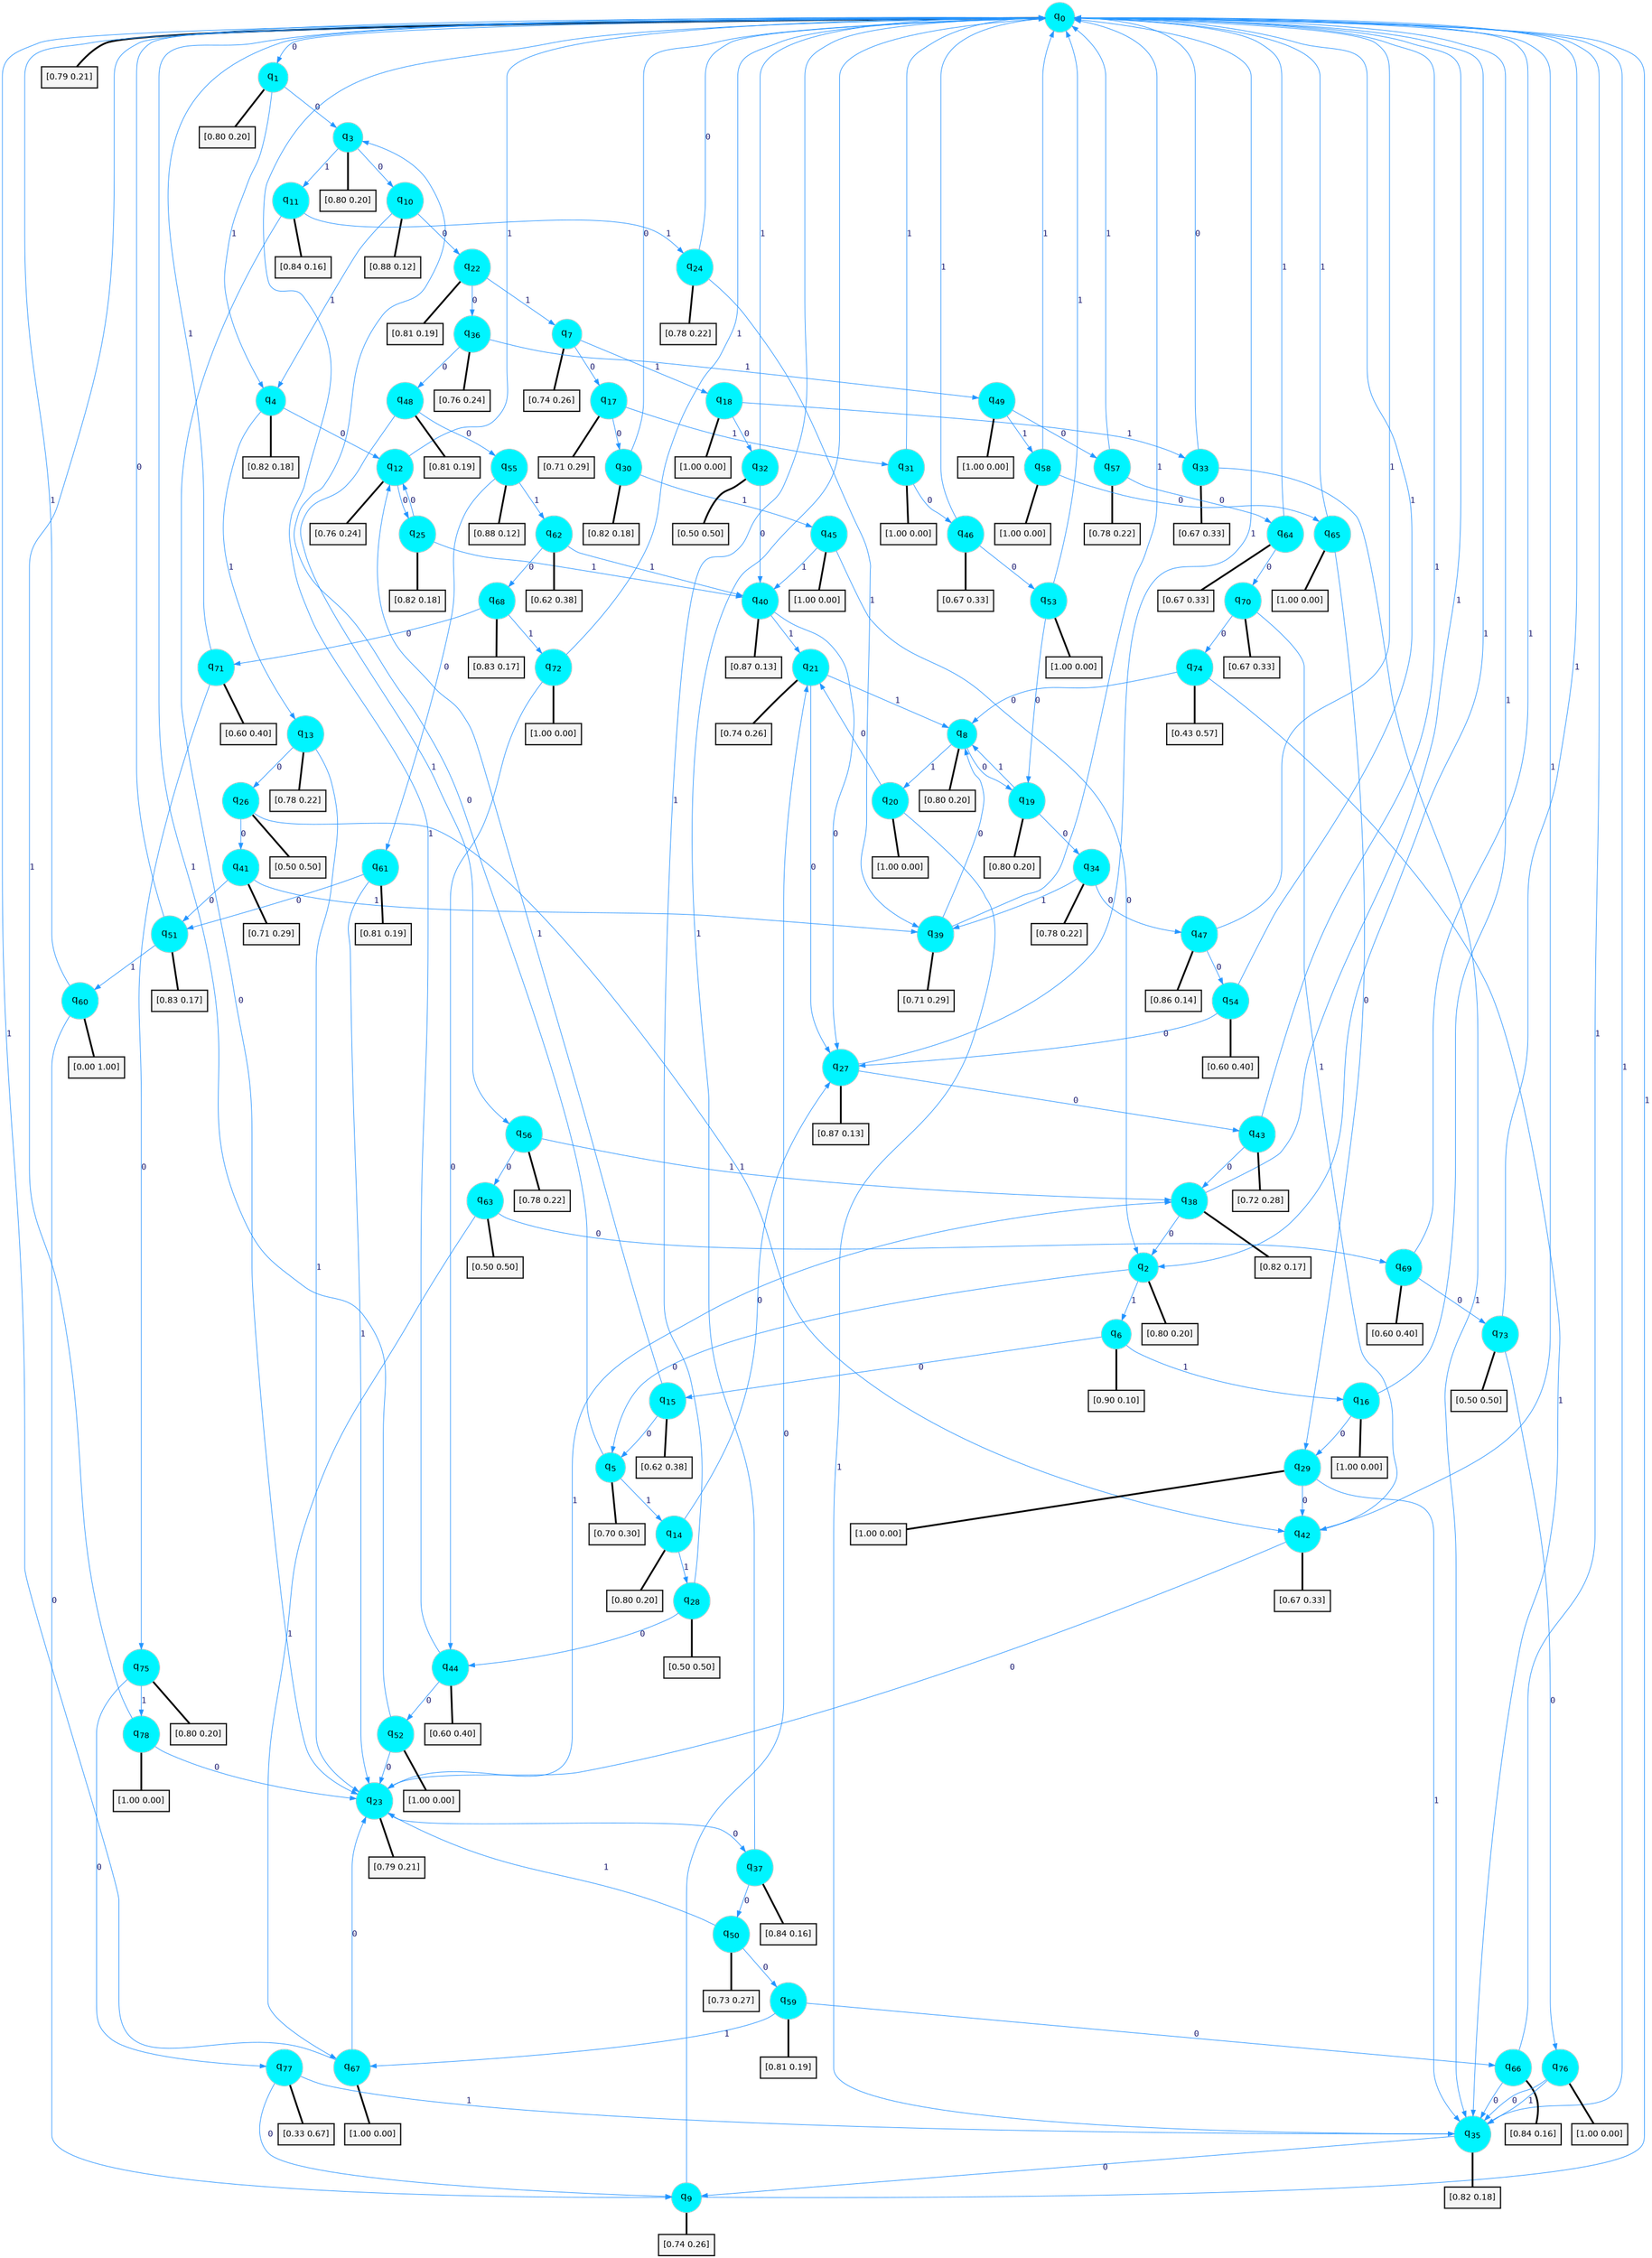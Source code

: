 digraph G {
graph [
bgcolor=transparent, dpi=300, rankdir=TD, size="40,25"];
node [
color=gray, fillcolor=turquoise1, fontcolor=black, fontname=Helvetica, fontsize=16, fontweight=bold, shape=circle, style=filled];
edge [
arrowsize=1, color=dodgerblue1, fontcolor=midnightblue, fontname=courier, fontweight=bold, penwidth=1, style=solid, weight=20];
0[label=<q<SUB>0</SUB>>];
1[label=<q<SUB>1</SUB>>];
2[label=<q<SUB>2</SUB>>];
3[label=<q<SUB>3</SUB>>];
4[label=<q<SUB>4</SUB>>];
5[label=<q<SUB>5</SUB>>];
6[label=<q<SUB>6</SUB>>];
7[label=<q<SUB>7</SUB>>];
8[label=<q<SUB>8</SUB>>];
9[label=<q<SUB>9</SUB>>];
10[label=<q<SUB>10</SUB>>];
11[label=<q<SUB>11</SUB>>];
12[label=<q<SUB>12</SUB>>];
13[label=<q<SUB>13</SUB>>];
14[label=<q<SUB>14</SUB>>];
15[label=<q<SUB>15</SUB>>];
16[label=<q<SUB>16</SUB>>];
17[label=<q<SUB>17</SUB>>];
18[label=<q<SUB>18</SUB>>];
19[label=<q<SUB>19</SUB>>];
20[label=<q<SUB>20</SUB>>];
21[label=<q<SUB>21</SUB>>];
22[label=<q<SUB>22</SUB>>];
23[label=<q<SUB>23</SUB>>];
24[label=<q<SUB>24</SUB>>];
25[label=<q<SUB>25</SUB>>];
26[label=<q<SUB>26</SUB>>];
27[label=<q<SUB>27</SUB>>];
28[label=<q<SUB>28</SUB>>];
29[label=<q<SUB>29</SUB>>];
30[label=<q<SUB>30</SUB>>];
31[label=<q<SUB>31</SUB>>];
32[label=<q<SUB>32</SUB>>];
33[label=<q<SUB>33</SUB>>];
34[label=<q<SUB>34</SUB>>];
35[label=<q<SUB>35</SUB>>];
36[label=<q<SUB>36</SUB>>];
37[label=<q<SUB>37</SUB>>];
38[label=<q<SUB>38</SUB>>];
39[label=<q<SUB>39</SUB>>];
40[label=<q<SUB>40</SUB>>];
41[label=<q<SUB>41</SUB>>];
42[label=<q<SUB>42</SUB>>];
43[label=<q<SUB>43</SUB>>];
44[label=<q<SUB>44</SUB>>];
45[label=<q<SUB>45</SUB>>];
46[label=<q<SUB>46</SUB>>];
47[label=<q<SUB>47</SUB>>];
48[label=<q<SUB>48</SUB>>];
49[label=<q<SUB>49</SUB>>];
50[label=<q<SUB>50</SUB>>];
51[label=<q<SUB>51</SUB>>];
52[label=<q<SUB>52</SUB>>];
53[label=<q<SUB>53</SUB>>];
54[label=<q<SUB>54</SUB>>];
55[label=<q<SUB>55</SUB>>];
56[label=<q<SUB>56</SUB>>];
57[label=<q<SUB>57</SUB>>];
58[label=<q<SUB>58</SUB>>];
59[label=<q<SUB>59</SUB>>];
60[label=<q<SUB>60</SUB>>];
61[label=<q<SUB>61</SUB>>];
62[label=<q<SUB>62</SUB>>];
63[label=<q<SUB>63</SUB>>];
64[label=<q<SUB>64</SUB>>];
65[label=<q<SUB>65</SUB>>];
66[label=<q<SUB>66</SUB>>];
67[label=<q<SUB>67</SUB>>];
68[label=<q<SUB>68</SUB>>];
69[label=<q<SUB>69</SUB>>];
70[label=<q<SUB>70</SUB>>];
71[label=<q<SUB>71</SUB>>];
72[label=<q<SUB>72</SUB>>];
73[label=<q<SUB>73</SUB>>];
74[label=<q<SUB>74</SUB>>];
75[label=<q<SUB>75</SUB>>];
76[label=<q<SUB>76</SUB>>];
77[label=<q<SUB>77</SUB>>];
78[label=<q<SUB>78</SUB>>];
79[label="[0.79 0.21]", shape=box,fontcolor=black, fontname=Helvetica, fontsize=14, penwidth=2, fillcolor=whitesmoke,color=black];
80[label="[0.80 0.20]", shape=box,fontcolor=black, fontname=Helvetica, fontsize=14, penwidth=2, fillcolor=whitesmoke,color=black];
81[label="[0.80 0.20]", shape=box,fontcolor=black, fontname=Helvetica, fontsize=14, penwidth=2, fillcolor=whitesmoke,color=black];
82[label="[0.80 0.20]", shape=box,fontcolor=black, fontname=Helvetica, fontsize=14, penwidth=2, fillcolor=whitesmoke,color=black];
83[label="[0.82 0.18]", shape=box,fontcolor=black, fontname=Helvetica, fontsize=14, penwidth=2, fillcolor=whitesmoke,color=black];
84[label="[0.70 0.30]", shape=box,fontcolor=black, fontname=Helvetica, fontsize=14, penwidth=2, fillcolor=whitesmoke,color=black];
85[label="[0.90 0.10]", shape=box,fontcolor=black, fontname=Helvetica, fontsize=14, penwidth=2, fillcolor=whitesmoke,color=black];
86[label="[0.74 0.26]", shape=box,fontcolor=black, fontname=Helvetica, fontsize=14, penwidth=2, fillcolor=whitesmoke,color=black];
87[label="[0.80 0.20]", shape=box,fontcolor=black, fontname=Helvetica, fontsize=14, penwidth=2, fillcolor=whitesmoke,color=black];
88[label="[0.74 0.26]", shape=box,fontcolor=black, fontname=Helvetica, fontsize=14, penwidth=2, fillcolor=whitesmoke,color=black];
89[label="[0.88 0.12]", shape=box,fontcolor=black, fontname=Helvetica, fontsize=14, penwidth=2, fillcolor=whitesmoke,color=black];
90[label="[0.84 0.16]", shape=box,fontcolor=black, fontname=Helvetica, fontsize=14, penwidth=2, fillcolor=whitesmoke,color=black];
91[label="[0.76 0.24]", shape=box,fontcolor=black, fontname=Helvetica, fontsize=14, penwidth=2, fillcolor=whitesmoke,color=black];
92[label="[0.78 0.22]", shape=box,fontcolor=black, fontname=Helvetica, fontsize=14, penwidth=2, fillcolor=whitesmoke,color=black];
93[label="[0.80 0.20]", shape=box,fontcolor=black, fontname=Helvetica, fontsize=14, penwidth=2, fillcolor=whitesmoke,color=black];
94[label="[0.62 0.38]", shape=box,fontcolor=black, fontname=Helvetica, fontsize=14, penwidth=2, fillcolor=whitesmoke,color=black];
95[label="[1.00 0.00]", shape=box,fontcolor=black, fontname=Helvetica, fontsize=14, penwidth=2, fillcolor=whitesmoke,color=black];
96[label="[0.71 0.29]", shape=box,fontcolor=black, fontname=Helvetica, fontsize=14, penwidth=2, fillcolor=whitesmoke,color=black];
97[label="[1.00 0.00]", shape=box,fontcolor=black, fontname=Helvetica, fontsize=14, penwidth=2, fillcolor=whitesmoke,color=black];
98[label="[0.80 0.20]", shape=box,fontcolor=black, fontname=Helvetica, fontsize=14, penwidth=2, fillcolor=whitesmoke,color=black];
99[label="[1.00 0.00]", shape=box,fontcolor=black, fontname=Helvetica, fontsize=14, penwidth=2, fillcolor=whitesmoke,color=black];
100[label="[0.74 0.26]", shape=box,fontcolor=black, fontname=Helvetica, fontsize=14, penwidth=2, fillcolor=whitesmoke,color=black];
101[label="[0.81 0.19]", shape=box,fontcolor=black, fontname=Helvetica, fontsize=14, penwidth=2, fillcolor=whitesmoke,color=black];
102[label="[0.79 0.21]", shape=box,fontcolor=black, fontname=Helvetica, fontsize=14, penwidth=2, fillcolor=whitesmoke,color=black];
103[label="[0.78 0.22]", shape=box,fontcolor=black, fontname=Helvetica, fontsize=14, penwidth=2, fillcolor=whitesmoke,color=black];
104[label="[0.82 0.18]", shape=box,fontcolor=black, fontname=Helvetica, fontsize=14, penwidth=2, fillcolor=whitesmoke,color=black];
105[label="[0.50 0.50]", shape=box,fontcolor=black, fontname=Helvetica, fontsize=14, penwidth=2, fillcolor=whitesmoke,color=black];
106[label="[0.87 0.13]", shape=box,fontcolor=black, fontname=Helvetica, fontsize=14, penwidth=2, fillcolor=whitesmoke,color=black];
107[label="[0.50 0.50]", shape=box,fontcolor=black, fontname=Helvetica, fontsize=14, penwidth=2, fillcolor=whitesmoke,color=black];
108[label="[1.00 0.00]", shape=box,fontcolor=black, fontname=Helvetica, fontsize=14, penwidth=2, fillcolor=whitesmoke,color=black];
109[label="[0.82 0.18]", shape=box,fontcolor=black, fontname=Helvetica, fontsize=14, penwidth=2, fillcolor=whitesmoke,color=black];
110[label="[1.00 0.00]", shape=box,fontcolor=black, fontname=Helvetica, fontsize=14, penwidth=2, fillcolor=whitesmoke,color=black];
111[label="[0.50 0.50]", shape=box,fontcolor=black, fontname=Helvetica, fontsize=14, penwidth=2, fillcolor=whitesmoke,color=black];
112[label="[0.67 0.33]", shape=box,fontcolor=black, fontname=Helvetica, fontsize=14, penwidth=2, fillcolor=whitesmoke,color=black];
113[label="[0.78 0.22]", shape=box,fontcolor=black, fontname=Helvetica, fontsize=14, penwidth=2, fillcolor=whitesmoke,color=black];
114[label="[0.82 0.18]", shape=box,fontcolor=black, fontname=Helvetica, fontsize=14, penwidth=2, fillcolor=whitesmoke,color=black];
115[label="[0.76 0.24]", shape=box,fontcolor=black, fontname=Helvetica, fontsize=14, penwidth=2, fillcolor=whitesmoke,color=black];
116[label="[0.84 0.16]", shape=box,fontcolor=black, fontname=Helvetica, fontsize=14, penwidth=2, fillcolor=whitesmoke,color=black];
117[label="[0.82 0.17]", shape=box,fontcolor=black, fontname=Helvetica, fontsize=14, penwidth=2, fillcolor=whitesmoke,color=black];
118[label="[0.71 0.29]", shape=box,fontcolor=black, fontname=Helvetica, fontsize=14, penwidth=2, fillcolor=whitesmoke,color=black];
119[label="[0.87 0.13]", shape=box,fontcolor=black, fontname=Helvetica, fontsize=14, penwidth=2, fillcolor=whitesmoke,color=black];
120[label="[0.71 0.29]", shape=box,fontcolor=black, fontname=Helvetica, fontsize=14, penwidth=2, fillcolor=whitesmoke,color=black];
121[label="[0.67 0.33]", shape=box,fontcolor=black, fontname=Helvetica, fontsize=14, penwidth=2, fillcolor=whitesmoke,color=black];
122[label="[0.72 0.28]", shape=box,fontcolor=black, fontname=Helvetica, fontsize=14, penwidth=2, fillcolor=whitesmoke,color=black];
123[label="[0.60 0.40]", shape=box,fontcolor=black, fontname=Helvetica, fontsize=14, penwidth=2, fillcolor=whitesmoke,color=black];
124[label="[1.00 0.00]", shape=box,fontcolor=black, fontname=Helvetica, fontsize=14, penwidth=2, fillcolor=whitesmoke,color=black];
125[label="[0.67 0.33]", shape=box,fontcolor=black, fontname=Helvetica, fontsize=14, penwidth=2, fillcolor=whitesmoke,color=black];
126[label="[0.86 0.14]", shape=box,fontcolor=black, fontname=Helvetica, fontsize=14, penwidth=2, fillcolor=whitesmoke,color=black];
127[label="[0.81 0.19]", shape=box,fontcolor=black, fontname=Helvetica, fontsize=14, penwidth=2, fillcolor=whitesmoke,color=black];
128[label="[1.00 0.00]", shape=box,fontcolor=black, fontname=Helvetica, fontsize=14, penwidth=2, fillcolor=whitesmoke,color=black];
129[label="[0.73 0.27]", shape=box,fontcolor=black, fontname=Helvetica, fontsize=14, penwidth=2, fillcolor=whitesmoke,color=black];
130[label="[0.83 0.17]", shape=box,fontcolor=black, fontname=Helvetica, fontsize=14, penwidth=2, fillcolor=whitesmoke,color=black];
131[label="[1.00 0.00]", shape=box,fontcolor=black, fontname=Helvetica, fontsize=14, penwidth=2, fillcolor=whitesmoke,color=black];
132[label="[1.00 0.00]", shape=box,fontcolor=black, fontname=Helvetica, fontsize=14, penwidth=2, fillcolor=whitesmoke,color=black];
133[label="[0.60 0.40]", shape=box,fontcolor=black, fontname=Helvetica, fontsize=14, penwidth=2, fillcolor=whitesmoke,color=black];
134[label="[0.88 0.12]", shape=box,fontcolor=black, fontname=Helvetica, fontsize=14, penwidth=2, fillcolor=whitesmoke,color=black];
135[label="[0.78 0.22]", shape=box,fontcolor=black, fontname=Helvetica, fontsize=14, penwidth=2, fillcolor=whitesmoke,color=black];
136[label="[0.78 0.22]", shape=box,fontcolor=black, fontname=Helvetica, fontsize=14, penwidth=2, fillcolor=whitesmoke,color=black];
137[label="[1.00 0.00]", shape=box,fontcolor=black, fontname=Helvetica, fontsize=14, penwidth=2, fillcolor=whitesmoke,color=black];
138[label="[0.81 0.19]", shape=box,fontcolor=black, fontname=Helvetica, fontsize=14, penwidth=2, fillcolor=whitesmoke,color=black];
139[label="[0.00 1.00]", shape=box,fontcolor=black, fontname=Helvetica, fontsize=14, penwidth=2, fillcolor=whitesmoke,color=black];
140[label="[0.81 0.19]", shape=box,fontcolor=black, fontname=Helvetica, fontsize=14, penwidth=2, fillcolor=whitesmoke,color=black];
141[label="[0.62 0.38]", shape=box,fontcolor=black, fontname=Helvetica, fontsize=14, penwidth=2, fillcolor=whitesmoke,color=black];
142[label="[0.50 0.50]", shape=box,fontcolor=black, fontname=Helvetica, fontsize=14, penwidth=2, fillcolor=whitesmoke,color=black];
143[label="[0.67 0.33]", shape=box,fontcolor=black, fontname=Helvetica, fontsize=14, penwidth=2, fillcolor=whitesmoke,color=black];
144[label="[1.00 0.00]", shape=box,fontcolor=black, fontname=Helvetica, fontsize=14, penwidth=2, fillcolor=whitesmoke,color=black];
145[label="[0.84 0.16]", shape=box,fontcolor=black, fontname=Helvetica, fontsize=14, penwidth=2, fillcolor=whitesmoke,color=black];
146[label="[1.00 0.00]", shape=box,fontcolor=black, fontname=Helvetica, fontsize=14, penwidth=2, fillcolor=whitesmoke,color=black];
147[label="[0.83 0.17]", shape=box,fontcolor=black, fontname=Helvetica, fontsize=14, penwidth=2, fillcolor=whitesmoke,color=black];
148[label="[0.60 0.40]", shape=box,fontcolor=black, fontname=Helvetica, fontsize=14, penwidth=2, fillcolor=whitesmoke,color=black];
149[label="[0.67 0.33]", shape=box,fontcolor=black, fontname=Helvetica, fontsize=14, penwidth=2, fillcolor=whitesmoke,color=black];
150[label="[0.60 0.40]", shape=box,fontcolor=black, fontname=Helvetica, fontsize=14, penwidth=2, fillcolor=whitesmoke,color=black];
151[label="[1.00 0.00]", shape=box,fontcolor=black, fontname=Helvetica, fontsize=14, penwidth=2, fillcolor=whitesmoke,color=black];
152[label="[0.50 0.50]", shape=box,fontcolor=black, fontname=Helvetica, fontsize=14, penwidth=2, fillcolor=whitesmoke,color=black];
153[label="[0.43 0.57]", shape=box,fontcolor=black, fontname=Helvetica, fontsize=14, penwidth=2, fillcolor=whitesmoke,color=black];
154[label="[0.80 0.20]", shape=box,fontcolor=black, fontname=Helvetica, fontsize=14, penwidth=2, fillcolor=whitesmoke,color=black];
155[label="[1.00 0.00]", shape=box,fontcolor=black, fontname=Helvetica, fontsize=14, penwidth=2, fillcolor=whitesmoke,color=black];
156[label="[0.33 0.67]", shape=box,fontcolor=black, fontname=Helvetica, fontsize=14, penwidth=2, fillcolor=whitesmoke,color=black];
157[label="[1.00 0.00]", shape=box,fontcolor=black, fontname=Helvetica, fontsize=14, penwidth=2, fillcolor=whitesmoke,color=black];
0->1 [label=0];
0->2 [label=1];
0->79 [arrowhead=none, penwidth=3,color=black];
1->3 [label=0];
1->4 [label=1];
1->80 [arrowhead=none, penwidth=3,color=black];
2->5 [label=0];
2->6 [label=1];
2->81 [arrowhead=none, penwidth=3,color=black];
3->10 [label=0];
3->11 [label=1];
3->82 [arrowhead=none, penwidth=3,color=black];
4->12 [label=0];
4->13 [label=1];
4->83 [arrowhead=none, penwidth=3,color=black];
5->3 [label=0];
5->14 [label=1];
5->84 [arrowhead=none, penwidth=3,color=black];
6->15 [label=0];
6->16 [label=1];
6->85 [arrowhead=none, penwidth=3,color=black];
7->17 [label=0];
7->18 [label=1];
7->86 [arrowhead=none, penwidth=3,color=black];
8->19 [label=0];
8->20 [label=1];
8->87 [arrowhead=none, penwidth=3,color=black];
9->21 [label=0];
9->0 [label=1];
9->88 [arrowhead=none, penwidth=3,color=black];
10->22 [label=0];
10->4 [label=1];
10->89 [arrowhead=none, penwidth=3,color=black];
11->23 [label=0];
11->24 [label=1];
11->90 [arrowhead=none, penwidth=3,color=black];
12->25 [label=0];
12->0 [label=1];
12->91 [arrowhead=none, penwidth=3,color=black];
13->26 [label=0];
13->23 [label=1];
13->92 [arrowhead=none, penwidth=3,color=black];
14->27 [label=0];
14->28 [label=1];
14->93 [arrowhead=none, penwidth=3,color=black];
15->5 [label=0];
15->12 [label=1];
15->94 [arrowhead=none, penwidth=3,color=black];
16->29 [label=0];
16->0 [label=1];
16->95 [arrowhead=none, penwidth=3,color=black];
17->30 [label=0];
17->31 [label=1];
17->96 [arrowhead=none, penwidth=3,color=black];
18->32 [label=0];
18->33 [label=1];
18->97 [arrowhead=none, penwidth=3,color=black];
19->34 [label=0];
19->8 [label=1];
19->98 [arrowhead=none, penwidth=3,color=black];
20->21 [label=0];
20->35 [label=1];
20->99 [arrowhead=none, penwidth=3,color=black];
21->27 [label=0];
21->8 [label=1];
21->100 [arrowhead=none, penwidth=3,color=black];
22->36 [label=0];
22->7 [label=1];
22->101 [arrowhead=none, penwidth=3,color=black];
23->37 [label=0];
23->38 [label=1];
23->102 [arrowhead=none, penwidth=3,color=black];
24->0 [label=0];
24->39 [label=1];
24->103 [arrowhead=none, penwidth=3,color=black];
25->12 [label=0];
25->40 [label=1];
25->104 [arrowhead=none, penwidth=3,color=black];
26->41 [label=0];
26->42 [label=1];
26->105 [arrowhead=none, penwidth=3,color=black];
27->43 [label=0];
27->0 [label=1];
27->106 [arrowhead=none, penwidth=3,color=black];
28->44 [label=0];
28->0 [label=1];
28->107 [arrowhead=none, penwidth=3,color=black];
29->42 [label=0];
29->35 [label=1];
29->108 [arrowhead=none, penwidth=3,color=black];
30->0 [label=0];
30->45 [label=1];
30->109 [arrowhead=none, penwidth=3,color=black];
31->46 [label=0];
31->0 [label=1];
31->110 [arrowhead=none, penwidth=3,color=black];
32->40 [label=0];
32->0 [label=1];
32->111 [arrowhead=none, penwidth=3,color=black];
33->0 [label=0];
33->35 [label=1];
33->112 [arrowhead=none, penwidth=3,color=black];
34->47 [label=0];
34->39 [label=1];
34->113 [arrowhead=none, penwidth=3,color=black];
35->9 [label=0];
35->0 [label=1];
35->114 [arrowhead=none, penwidth=3,color=black];
36->48 [label=0];
36->49 [label=1];
36->115 [arrowhead=none, penwidth=3,color=black];
37->50 [label=0];
37->0 [label=1];
37->116 [arrowhead=none, penwidth=3,color=black];
38->2 [label=0];
38->0 [label=1];
38->117 [arrowhead=none, penwidth=3,color=black];
39->8 [label=0];
39->0 [label=1];
39->118 [arrowhead=none, penwidth=3,color=black];
40->27 [label=0];
40->21 [label=1];
40->119 [arrowhead=none, penwidth=3,color=black];
41->51 [label=0];
41->39 [label=1];
41->120 [arrowhead=none, penwidth=3,color=black];
42->23 [label=0];
42->0 [label=1];
42->121 [arrowhead=none, penwidth=3,color=black];
43->38 [label=0];
43->0 [label=1];
43->122 [arrowhead=none, penwidth=3,color=black];
44->52 [label=0];
44->0 [label=1];
44->123 [arrowhead=none, penwidth=3,color=black];
45->2 [label=0];
45->40 [label=1];
45->124 [arrowhead=none, penwidth=3,color=black];
46->53 [label=0];
46->0 [label=1];
46->125 [arrowhead=none, penwidth=3,color=black];
47->54 [label=0];
47->0 [label=1];
47->126 [arrowhead=none, penwidth=3,color=black];
48->55 [label=0];
48->56 [label=1];
48->127 [arrowhead=none, penwidth=3,color=black];
49->57 [label=0];
49->58 [label=1];
49->128 [arrowhead=none, penwidth=3,color=black];
50->59 [label=0];
50->23 [label=1];
50->129 [arrowhead=none, penwidth=3,color=black];
51->0 [label=0];
51->60 [label=1];
51->130 [arrowhead=none, penwidth=3,color=black];
52->23 [label=0];
52->0 [label=1];
52->131 [arrowhead=none, penwidth=3,color=black];
53->19 [label=0];
53->0 [label=1];
53->132 [arrowhead=none, penwidth=3,color=black];
54->27 [label=0];
54->0 [label=1];
54->133 [arrowhead=none, penwidth=3,color=black];
55->61 [label=0];
55->62 [label=1];
55->134 [arrowhead=none, penwidth=3,color=black];
56->63 [label=0];
56->38 [label=1];
56->135 [arrowhead=none, penwidth=3,color=black];
57->64 [label=0];
57->0 [label=1];
57->136 [arrowhead=none, penwidth=3,color=black];
58->65 [label=0];
58->0 [label=1];
58->137 [arrowhead=none, penwidth=3,color=black];
59->66 [label=0];
59->67 [label=1];
59->138 [arrowhead=none, penwidth=3,color=black];
60->9 [label=0];
60->0 [label=1];
60->139 [arrowhead=none, penwidth=3,color=black];
61->51 [label=0];
61->23 [label=1];
61->140 [arrowhead=none, penwidth=3,color=black];
62->68 [label=0];
62->40 [label=1];
62->141 [arrowhead=none, penwidth=3,color=black];
63->69 [label=0];
63->67 [label=1];
63->142 [arrowhead=none, penwidth=3,color=black];
64->70 [label=0];
64->0 [label=1];
64->143 [arrowhead=none, penwidth=3,color=black];
65->29 [label=0];
65->0 [label=1];
65->144 [arrowhead=none, penwidth=3,color=black];
66->35 [label=0];
66->0 [label=1];
66->145 [arrowhead=none, penwidth=3,color=black];
67->23 [label=0];
67->0 [label=1];
67->146 [arrowhead=none, penwidth=3,color=black];
68->71 [label=0];
68->72 [label=1];
68->147 [arrowhead=none, penwidth=3,color=black];
69->73 [label=0];
69->0 [label=1];
69->148 [arrowhead=none, penwidth=3,color=black];
70->74 [label=0];
70->42 [label=1];
70->149 [arrowhead=none, penwidth=3,color=black];
71->75 [label=0];
71->0 [label=1];
71->150 [arrowhead=none, penwidth=3,color=black];
72->44 [label=0];
72->0 [label=1];
72->151 [arrowhead=none, penwidth=3,color=black];
73->76 [label=0];
73->0 [label=1];
73->152 [arrowhead=none, penwidth=3,color=black];
74->8 [label=0];
74->35 [label=1];
74->153 [arrowhead=none, penwidth=3,color=black];
75->77 [label=0];
75->78 [label=1];
75->154 [arrowhead=none, penwidth=3,color=black];
76->35 [label=0];
76->35 [label=1];
76->155 [arrowhead=none, penwidth=3,color=black];
77->9 [label=0];
77->35 [label=1];
77->156 [arrowhead=none, penwidth=3,color=black];
78->23 [label=0];
78->0 [label=1];
78->157 [arrowhead=none, penwidth=3,color=black];
}
